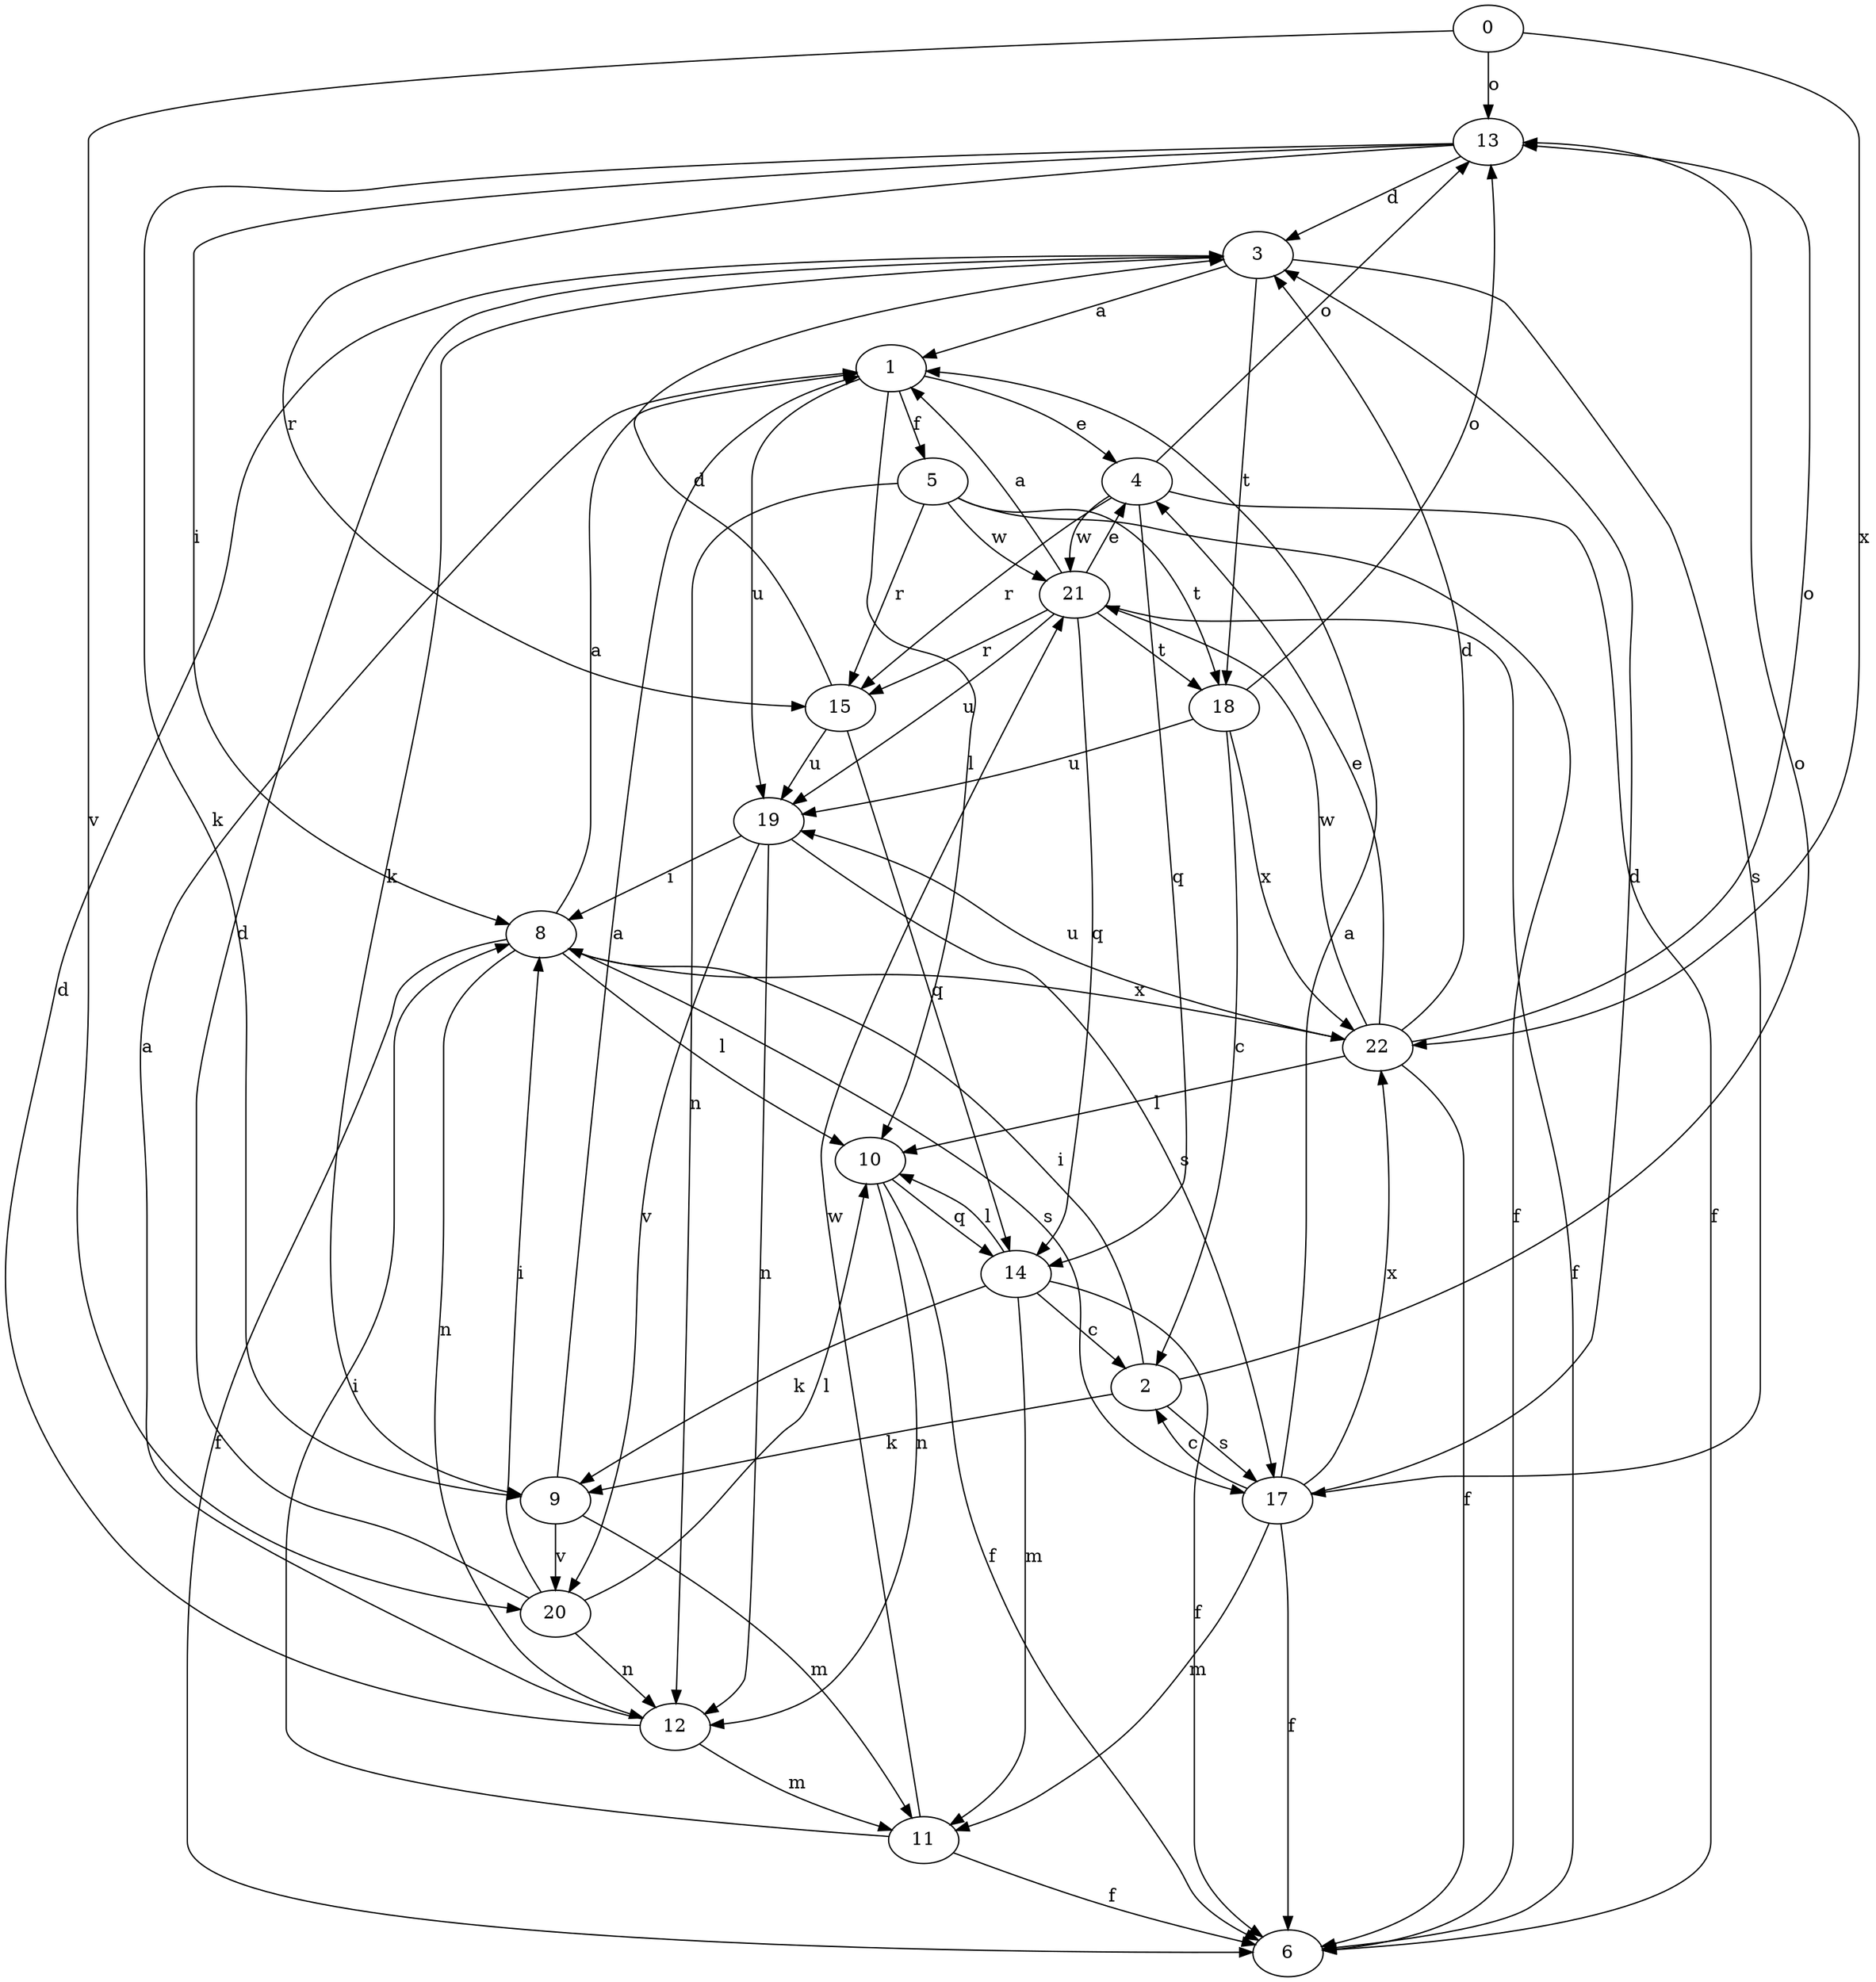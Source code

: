 strict digraph  {
0;
1;
2;
3;
4;
5;
6;
8;
9;
10;
11;
12;
13;
14;
15;
17;
18;
19;
20;
21;
22;
0 -> 13  [label=o];
0 -> 20  [label=v];
0 -> 22  [label=x];
1 -> 4  [label=e];
1 -> 5  [label=f];
1 -> 10  [label=l];
1 -> 19  [label=u];
2 -> 8  [label=i];
2 -> 9  [label=k];
2 -> 13  [label=o];
2 -> 17  [label=s];
3 -> 1  [label=a];
3 -> 9  [label=k];
3 -> 17  [label=s];
3 -> 18  [label=t];
4 -> 6  [label=f];
4 -> 13  [label=o];
4 -> 14  [label=q];
4 -> 15  [label=r];
4 -> 21  [label=w];
5 -> 6  [label=f];
5 -> 12  [label=n];
5 -> 15  [label=r];
5 -> 18  [label=t];
5 -> 21  [label=w];
8 -> 1  [label=a];
8 -> 6  [label=f];
8 -> 10  [label=l];
8 -> 12  [label=n];
8 -> 17  [label=s];
8 -> 22  [label=x];
9 -> 1  [label=a];
9 -> 11  [label=m];
9 -> 20  [label=v];
10 -> 6  [label=f];
10 -> 12  [label=n];
10 -> 14  [label=q];
11 -> 6  [label=f];
11 -> 8  [label=i];
11 -> 21  [label=w];
12 -> 1  [label=a];
12 -> 3  [label=d];
12 -> 11  [label=m];
13 -> 3  [label=d];
13 -> 8  [label=i];
13 -> 9  [label=k];
13 -> 15  [label=r];
14 -> 2  [label=c];
14 -> 6  [label=f];
14 -> 9  [label=k];
14 -> 10  [label=l];
14 -> 11  [label=m];
15 -> 3  [label=d];
15 -> 14  [label=q];
15 -> 19  [label=u];
17 -> 1  [label=a];
17 -> 2  [label=c];
17 -> 3  [label=d];
17 -> 6  [label=f];
17 -> 11  [label=m];
17 -> 22  [label=x];
18 -> 2  [label=c];
18 -> 13  [label=o];
18 -> 19  [label=u];
18 -> 22  [label=x];
19 -> 8  [label=i];
19 -> 12  [label=n];
19 -> 17  [label=s];
19 -> 20  [label=v];
20 -> 3  [label=d];
20 -> 8  [label=i];
20 -> 10  [label=l];
20 -> 12  [label=n];
21 -> 1  [label=a];
21 -> 4  [label=e];
21 -> 6  [label=f];
21 -> 14  [label=q];
21 -> 15  [label=r];
21 -> 18  [label=t];
21 -> 19  [label=u];
22 -> 3  [label=d];
22 -> 4  [label=e];
22 -> 6  [label=f];
22 -> 10  [label=l];
22 -> 13  [label=o];
22 -> 19  [label=u];
22 -> 21  [label=w];
}
